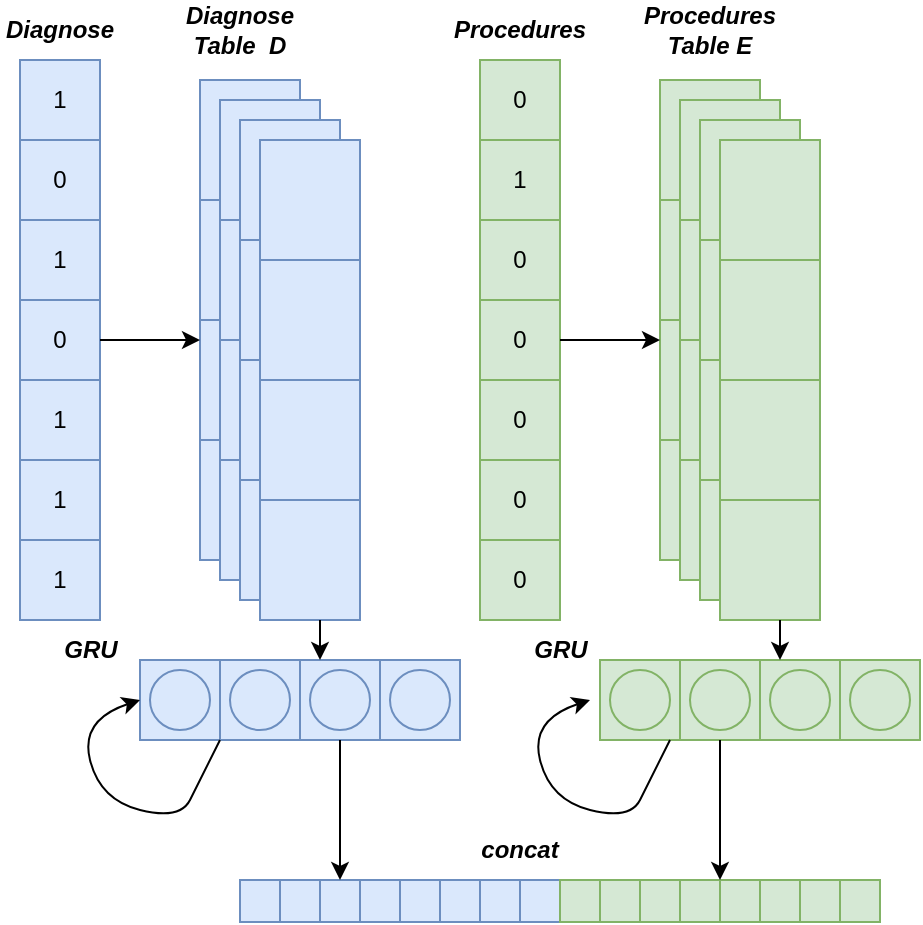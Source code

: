 <mxfile version="24.2.3" type="github">
  <diagram name="第 1 页" id="gp4PQZhUObpo9AlQJhpw">
    <mxGraphModel dx="1042" dy="569" grid="1" gridSize="10" guides="1" tooltips="1" connect="1" arrows="1" fold="1" page="1" pageScale="1" pageWidth="827" pageHeight="1169" math="0" shadow="0">
      <root>
        <mxCell id="0" />
        <mxCell id="1" parent="0" />
        <mxCell id="IUdLHwsvCXz0uE2oIekW-1" value="" style="rounded=0;whiteSpace=wrap;html=1;fillColor=#d5e8d4;strokeColor=#82b366;" vertex="1" parent="1">
          <mxGeometry x="350" y="120" width="50" height="60" as="geometry" />
        </mxCell>
        <mxCell id="IUdLHwsvCXz0uE2oIekW-2" value="" style="rounded=0;whiteSpace=wrap;html=1;fillColor=#d5e8d4;strokeColor=#82b366;" vertex="1" parent="1">
          <mxGeometry x="350" y="180" width="50" height="60" as="geometry" />
        </mxCell>
        <mxCell id="IUdLHwsvCXz0uE2oIekW-3" value="" style="rounded=0;whiteSpace=wrap;html=1;fillColor=#d5e8d4;strokeColor=#82b366;" vertex="1" parent="1">
          <mxGeometry x="350" y="240" width="50" height="60" as="geometry" />
        </mxCell>
        <mxCell id="IUdLHwsvCXz0uE2oIekW-4" value="" style="rounded=0;whiteSpace=wrap;html=1;fillColor=#d5e8d4;strokeColor=#82b366;" vertex="1" parent="1">
          <mxGeometry x="350" y="300" width="50" height="60" as="geometry" />
        </mxCell>
        <mxCell id="IUdLHwsvCXz0uE2oIekW-6" value="" style="rounded=0;whiteSpace=wrap;html=1;fillColor=#d5e8d4;strokeColor=#82b366;" vertex="1" parent="1">
          <mxGeometry x="360" y="130" width="50" height="60" as="geometry" />
        </mxCell>
        <mxCell id="IUdLHwsvCXz0uE2oIekW-7" value="" style="rounded=0;whiteSpace=wrap;html=1;fillColor=#d5e8d4;strokeColor=#82b366;" vertex="1" parent="1">
          <mxGeometry x="360" y="190" width="50" height="60" as="geometry" />
        </mxCell>
        <mxCell id="IUdLHwsvCXz0uE2oIekW-8" value="" style="rounded=0;whiteSpace=wrap;html=1;fillColor=#d5e8d4;strokeColor=#82b366;" vertex="1" parent="1">
          <mxGeometry x="360" y="250" width="50" height="60" as="geometry" />
        </mxCell>
        <mxCell id="IUdLHwsvCXz0uE2oIekW-9" value="" style="rounded=0;whiteSpace=wrap;html=1;fillColor=#d5e8d4;strokeColor=#82b366;" vertex="1" parent="1">
          <mxGeometry x="360" y="310" width="50" height="60" as="geometry" />
        </mxCell>
        <mxCell id="IUdLHwsvCXz0uE2oIekW-10" value="" style="rounded=0;whiteSpace=wrap;html=1;fillColor=#d5e8d4;strokeColor=#82b366;" vertex="1" parent="1">
          <mxGeometry x="370" y="140" width="50" height="60" as="geometry" />
        </mxCell>
        <mxCell id="IUdLHwsvCXz0uE2oIekW-11" value="" style="rounded=0;whiteSpace=wrap;html=1;fillColor=#d5e8d4;strokeColor=#82b366;" vertex="1" parent="1">
          <mxGeometry x="370" y="200" width="50" height="60" as="geometry" />
        </mxCell>
        <mxCell id="IUdLHwsvCXz0uE2oIekW-12" value="" style="rounded=0;whiteSpace=wrap;html=1;fillColor=#d5e8d4;strokeColor=#82b366;" vertex="1" parent="1">
          <mxGeometry x="370" y="260" width="50" height="60" as="geometry" />
        </mxCell>
        <mxCell id="IUdLHwsvCXz0uE2oIekW-13" value="" style="rounded=0;whiteSpace=wrap;html=1;fillColor=#d5e8d4;strokeColor=#82b366;" vertex="1" parent="1">
          <mxGeometry x="370" y="320" width="50" height="60" as="geometry" />
        </mxCell>
        <mxCell id="IUdLHwsvCXz0uE2oIekW-14" value="" style="rounded=0;whiteSpace=wrap;html=1;fillColor=#d5e8d4;strokeColor=#82b366;" vertex="1" parent="1">
          <mxGeometry x="380" y="150" width="50" height="60" as="geometry" />
        </mxCell>
        <mxCell id="IUdLHwsvCXz0uE2oIekW-15" value="" style="rounded=0;whiteSpace=wrap;html=1;fillColor=#d5e8d4;strokeColor=#82b366;" vertex="1" parent="1">
          <mxGeometry x="380" y="210" width="50" height="60" as="geometry" />
        </mxCell>
        <mxCell id="IUdLHwsvCXz0uE2oIekW-16" value="" style="rounded=0;whiteSpace=wrap;html=1;fillColor=#d5e8d4;strokeColor=#82b366;" vertex="1" parent="1">
          <mxGeometry x="380" y="270" width="50" height="60" as="geometry" />
        </mxCell>
        <mxCell id="IUdLHwsvCXz0uE2oIekW-17" value="" style="rounded=0;whiteSpace=wrap;html=1;fillColor=#d5e8d4;strokeColor=#82b366;" vertex="1" parent="1">
          <mxGeometry x="380" y="330" width="50" height="60" as="geometry" />
        </mxCell>
        <mxCell id="IUdLHwsvCXz0uE2oIekW-50" value="1" style="rounded=0;whiteSpace=wrap;html=1;fillColor=#dae8fc;strokeColor=#6c8ebf;" vertex="1" parent="1">
          <mxGeometry x="30" y="110" width="40" height="40" as="geometry" />
        </mxCell>
        <mxCell id="IUdLHwsvCXz0uE2oIekW-57" style="edgeStyle=orthogonalEdgeStyle;rounded=0;orthogonalLoop=1;jettySize=auto;html=1;fillColor=#dae8fc;strokeColor=#6c8ebf;" edge="1" parent="1" source="IUdLHwsvCXz0uE2oIekW-51" target="IUdLHwsvCXz0uE2oIekW-52">
          <mxGeometry relative="1" as="geometry" />
        </mxCell>
        <mxCell id="IUdLHwsvCXz0uE2oIekW-51" value="1" style="rounded=0;whiteSpace=wrap;html=1;fillColor=#dae8fc;strokeColor=#6c8ebf;" vertex="1" parent="1">
          <mxGeometry x="30" y="190" width="40" height="40" as="geometry" />
        </mxCell>
        <mxCell id="IUdLHwsvCXz0uE2oIekW-52" value="0" style="rounded=0;whiteSpace=wrap;html=1;fillColor=#dae8fc;strokeColor=#6c8ebf;" vertex="1" parent="1">
          <mxGeometry x="30" y="150" width="40" height="40" as="geometry" />
        </mxCell>
        <mxCell id="IUdLHwsvCXz0uE2oIekW-53" value="0" style="rounded=0;whiteSpace=wrap;html=1;fillColor=#dae8fc;strokeColor=#6c8ebf;" vertex="1" parent="1">
          <mxGeometry x="30" y="230" width="40" height="40" as="geometry" />
        </mxCell>
        <mxCell id="IUdLHwsvCXz0uE2oIekW-54" value="1" style="rounded=0;whiteSpace=wrap;html=1;fillColor=#dae8fc;strokeColor=#6c8ebf;" vertex="1" parent="1">
          <mxGeometry x="30" y="270" width="40" height="40" as="geometry" />
        </mxCell>
        <mxCell id="IUdLHwsvCXz0uE2oIekW-55" value="1" style="rounded=0;whiteSpace=wrap;html=1;fillColor=#dae8fc;strokeColor=#6c8ebf;" vertex="1" parent="1">
          <mxGeometry x="30" y="310" width="40" height="40" as="geometry" />
        </mxCell>
        <mxCell id="IUdLHwsvCXz0uE2oIekW-56" value="1" style="rounded=0;whiteSpace=wrap;html=1;fillColor=#dae8fc;strokeColor=#6c8ebf;" vertex="1" parent="1">
          <mxGeometry x="30" y="350" width="40" height="40" as="geometry" />
        </mxCell>
        <mxCell id="IUdLHwsvCXz0uE2oIekW-58" value="" style="rounded=0;whiteSpace=wrap;html=1;fillColor=#dae8fc;strokeColor=#6c8ebf;" vertex="1" parent="1">
          <mxGeometry x="120" y="120" width="50" height="60" as="geometry" />
        </mxCell>
        <mxCell id="IUdLHwsvCXz0uE2oIekW-59" value="" style="rounded=0;whiteSpace=wrap;html=1;fillColor=#dae8fc;strokeColor=#6c8ebf;" vertex="1" parent="1">
          <mxGeometry x="120" y="180" width="50" height="60" as="geometry" />
        </mxCell>
        <mxCell id="IUdLHwsvCXz0uE2oIekW-60" value="" style="rounded=0;whiteSpace=wrap;html=1;fillColor=#dae8fc;strokeColor=#6c8ebf;" vertex="1" parent="1">
          <mxGeometry x="120" y="240" width="50" height="60" as="geometry" />
        </mxCell>
        <mxCell id="IUdLHwsvCXz0uE2oIekW-61" value="" style="rounded=0;whiteSpace=wrap;html=1;fillColor=#dae8fc;strokeColor=#6c8ebf;" vertex="1" parent="1">
          <mxGeometry x="120" y="300" width="50" height="60" as="geometry" />
        </mxCell>
        <mxCell id="IUdLHwsvCXz0uE2oIekW-62" value="" style="rounded=0;whiteSpace=wrap;html=1;fillColor=#dae8fc;strokeColor=#6c8ebf;" vertex="1" parent="1">
          <mxGeometry x="130" y="130" width="50" height="60" as="geometry" />
        </mxCell>
        <mxCell id="IUdLHwsvCXz0uE2oIekW-63" value="" style="rounded=0;whiteSpace=wrap;html=1;fillColor=#dae8fc;strokeColor=#6c8ebf;" vertex="1" parent="1">
          <mxGeometry x="130" y="190" width="50" height="60" as="geometry" />
        </mxCell>
        <mxCell id="IUdLHwsvCXz0uE2oIekW-64" value="" style="rounded=0;whiteSpace=wrap;html=1;fillColor=#dae8fc;strokeColor=#6c8ebf;" vertex="1" parent="1">
          <mxGeometry x="130" y="250" width="50" height="60" as="geometry" />
        </mxCell>
        <mxCell id="IUdLHwsvCXz0uE2oIekW-65" value="" style="rounded=0;whiteSpace=wrap;html=1;fillColor=#dae8fc;strokeColor=#6c8ebf;" vertex="1" parent="1">
          <mxGeometry x="130" y="310" width="50" height="60" as="geometry" />
        </mxCell>
        <mxCell id="IUdLHwsvCXz0uE2oIekW-66" value="" style="rounded=0;whiteSpace=wrap;html=1;fillColor=#dae8fc;strokeColor=#6c8ebf;" vertex="1" parent="1">
          <mxGeometry x="140" y="140" width="50" height="60" as="geometry" />
        </mxCell>
        <mxCell id="IUdLHwsvCXz0uE2oIekW-67" value="" style="rounded=0;whiteSpace=wrap;html=1;fillColor=#dae8fc;strokeColor=#6c8ebf;" vertex="1" parent="1">
          <mxGeometry x="140" y="200" width="50" height="60" as="geometry" />
        </mxCell>
        <mxCell id="IUdLHwsvCXz0uE2oIekW-68" value="" style="rounded=0;whiteSpace=wrap;html=1;fillColor=#dae8fc;strokeColor=#6c8ebf;" vertex="1" parent="1">
          <mxGeometry x="140" y="260" width="50" height="60" as="geometry" />
        </mxCell>
        <mxCell id="IUdLHwsvCXz0uE2oIekW-69" value="" style="rounded=0;whiteSpace=wrap;html=1;fillColor=#dae8fc;strokeColor=#6c8ebf;" vertex="1" parent="1">
          <mxGeometry x="140" y="320" width="50" height="60" as="geometry" />
        </mxCell>
        <mxCell id="IUdLHwsvCXz0uE2oIekW-70" value="" style="rounded=0;whiteSpace=wrap;html=1;fillColor=#dae8fc;strokeColor=#6c8ebf;" vertex="1" parent="1">
          <mxGeometry x="150" y="150" width="50" height="60" as="geometry" />
        </mxCell>
        <mxCell id="IUdLHwsvCXz0uE2oIekW-71" value="" style="rounded=0;whiteSpace=wrap;html=1;fillColor=#dae8fc;strokeColor=#6c8ebf;" vertex="1" parent="1">
          <mxGeometry x="150" y="210" width="50" height="60" as="geometry" />
        </mxCell>
        <mxCell id="IUdLHwsvCXz0uE2oIekW-72" value="" style="rounded=0;whiteSpace=wrap;html=1;fillColor=#dae8fc;strokeColor=#6c8ebf;" vertex="1" parent="1">
          <mxGeometry x="150" y="270" width="50" height="60" as="geometry" />
        </mxCell>
        <mxCell id="IUdLHwsvCXz0uE2oIekW-73" value="" style="rounded=0;whiteSpace=wrap;html=1;fillColor=#dae8fc;strokeColor=#6c8ebf;" vertex="1" parent="1">
          <mxGeometry x="150" y="330" width="50" height="60" as="geometry" />
        </mxCell>
        <mxCell id="IUdLHwsvCXz0uE2oIekW-74" value="0" style="rounded=0;whiteSpace=wrap;html=1;fillColor=#d5e8d4;strokeColor=#82b366;" vertex="1" parent="1">
          <mxGeometry x="260" y="110" width="40" height="40" as="geometry" />
        </mxCell>
        <mxCell id="IUdLHwsvCXz0uE2oIekW-75" style="edgeStyle=orthogonalEdgeStyle;rounded=0;orthogonalLoop=1;jettySize=auto;html=1;fillColor=#d5e8d4;strokeColor=#82b366;" edge="1" parent="1" source="IUdLHwsvCXz0uE2oIekW-76" target="IUdLHwsvCXz0uE2oIekW-77">
          <mxGeometry relative="1" as="geometry" />
        </mxCell>
        <mxCell id="IUdLHwsvCXz0uE2oIekW-76" value="0" style="rounded=0;whiteSpace=wrap;html=1;fillColor=#d5e8d4;strokeColor=#82b366;" vertex="1" parent="1">
          <mxGeometry x="260" y="190" width="40" height="40" as="geometry" />
        </mxCell>
        <mxCell id="IUdLHwsvCXz0uE2oIekW-77" value="1" style="rounded=0;whiteSpace=wrap;html=1;fillColor=#d5e8d4;strokeColor=#82b366;" vertex="1" parent="1">
          <mxGeometry x="260" y="150" width="40" height="40" as="geometry" />
        </mxCell>
        <mxCell id="IUdLHwsvCXz0uE2oIekW-78" value="0" style="rounded=0;whiteSpace=wrap;html=1;fillColor=#d5e8d4;strokeColor=#82b366;" vertex="1" parent="1">
          <mxGeometry x="260" y="230" width="40" height="40" as="geometry" />
        </mxCell>
        <mxCell id="IUdLHwsvCXz0uE2oIekW-79" value="0" style="rounded=0;whiteSpace=wrap;html=1;fillColor=#d5e8d4;strokeColor=#82b366;" vertex="1" parent="1">
          <mxGeometry x="260" y="270" width="40" height="40" as="geometry" />
        </mxCell>
        <mxCell id="IUdLHwsvCXz0uE2oIekW-80" value="0" style="rounded=0;whiteSpace=wrap;html=1;fillColor=#d5e8d4;strokeColor=#82b366;" vertex="1" parent="1">
          <mxGeometry x="260" y="310" width="40" height="40" as="geometry" />
        </mxCell>
        <mxCell id="IUdLHwsvCXz0uE2oIekW-81" value="0" style="rounded=0;whiteSpace=wrap;html=1;fillColor=#d5e8d4;strokeColor=#82b366;" vertex="1" parent="1">
          <mxGeometry x="260" y="350" width="40" height="40" as="geometry" />
        </mxCell>
        <mxCell id="IUdLHwsvCXz0uE2oIekW-83" value="" style="endArrow=classic;html=1;rounded=0;entryX=-0.2;entryY=0;entryDx=0;entryDy=0;entryPerimeter=0;" edge="1" parent="1" target="IUdLHwsvCXz0uE2oIekW-64">
          <mxGeometry width="50" height="50" relative="1" as="geometry">
            <mxPoint x="70" y="250" as="sourcePoint" />
            <mxPoint x="110" y="250" as="targetPoint" />
          </mxGeometry>
        </mxCell>
        <mxCell id="IUdLHwsvCXz0uE2oIekW-84" value="" style="endArrow=classic;html=1;rounded=0;entryX=-0.2;entryY=0;entryDx=0;entryDy=0;entryPerimeter=0;" edge="1" parent="1">
          <mxGeometry width="50" height="50" relative="1" as="geometry">
            <mxPoint x="300" y="250" as="sourcePoint" />
            <mxPoint x="350" y="250" as="targetPoint" />
          </mxGeometry>
        </mxCell>
        <mxCell id="IUdLHwsvCXz0uE2oIekW-85" value="" style="whiteSpace=wrap;html=1;aspect=fixed;fillColor=#dae8fc;strokeColor=#6c8ebf;" vertex="1" parent="1">
          <mxGeometry x="90" y="410" width="40" height="40" as="geometry" />
        </mxCell>
        <mxCell id="IUdLHwsvCXz0uE2oIekW-87" value="" style="whiteSpace=wrap;html=1;aspect=fixed;fillColor=#dae8fc;strokeColor=#6c8ebf;" vertex="1" parent="1">
          <mxGeometry x="210" y="410" width="40" height="40" as="geometry" />
        </mxCell>
        <mxCell id="IUdLHwsvCXz0uE2oIekW-88" value="" style="whiteSpace=wrap;html=1;aspect=fixed;fillColor=#dae8fc;strokeColor=#6c8ebf;" vertex="1" parent="1">
          <mxGeometry x="130" y="410" width="40" height="40" as="geometry" />
        </mxCell>
        <mxCell id="IUdLHwsvCXz0uE2oIekW-89" value="" style="whiteSpace=wrap;html=1;aspect=fixed;fillColor=#dae8fc;strokeColor=#6c8ebf;" vertex="1" parent="1">
          <mxGeometry x="170" y="410" width="40" height="40" as="geometry" />
        </mxCell>
        <mxCell id="IUdLHwsvCXz0uE2oIekW-90" value="" style="whiteSpace=wrap;html=1;aspect=fixed;fillColor=#d5e8d4;strokeColor=#82b366;" vertex="1" parent="1">
          <mxGeometry x="320" y="410" width="40" height="40" as="geometry" />
        </mxCell>
        <mxCell id="IUdLHwsvCXz0uE2oIekW-91" value="" style="whiteSpace=wrap;html=1;aspect=fixed;fillColor=#d5e8d4;strokeColor=#82b366;" vertex="1" parent="1">
          <mxGeometry x="440" y="410" width="40" height="40" as="geometry" />
        </mxCell>
        <mxCell id="IUdLHwsvCXz0uE2oIekW-92" value="" style="whiteSpace=wrap;html=1;aspect=fixed;fillColor=#d5e8d4;strokeColor=#82b366;" vertex="1" parent="1">
          <mxGeometry x="360" y="410" width="40" height="40" as="geometry" />
        </mxCell>
        <mxCell id="IUdLHwsvCXz0uE2oIekW-93" value="" style="whiteSpace=wrap;html=1;aspect=fixed;fillColor=#d5e8d4;strokeColor=#82b366;" vertex="1" parent="1">
          <mxGeometry x="400" y="410" width="40" height="40" as="geometry" />
        </mxCell>
        <mxCell id="IUdLHwsvCXz0uE2oIekW-94" value="" style="ellipse;whiteSpace=wrap;html=1;aspect=fixed;fillColor=#dae8fc;strokeColor=#6c8ebf;" vertex="1" parent="1">
          <mxGeometry x="95" y="415" width="30" height="30" as="geometry" />
        </mxCell>
        <mxCell id="IUdLHwsvCXz0uE2oIekW-95" value="" style="ellipse;whiteSpace=wrap;html=1;aspect=fixed;fillColor=#d5e8d4;strokeColor=#82b366;" vertex="1" parent="1">
          <mxGeometry x="325" y="415" width="30" height="30" as="geometry" />
        </mxCell>
        <mxCell id="IUdLHwsvCXz0uE2oIekW-96" value="" style="ellipse;whiteSpace=wrap;html=1;aspect=fixed;fillColor=#dae8fc;strokeColor=#6c8ebf;" vertex="1" parent="1">
          <mxGeometry x="135" y="415" width="30" height="30" as="geometry" />
        </mxCell>
        <mxCell id="IUdLHwsvCXz0uE2oIekW-97" value="" style="ellipse;whiteSpace=wrap;html=1;aspect=fixed;fillColor=#dae8fc;strokeColor=#6c8ebf;" vertex="1" parent="1">
          <mxGeometry x="175" y="415" width="30" height="30" as="geometry" />
        </mxCell>
        <mxCell id="IUdLHwsvCXz0uE2oIekW-98" value="" style="ellipse;whiteSpace=wrap;html=1;aspect=fixed;fillColor=#dae8fc;strokeColor=#6c8ebf;" vertex="1" parent="1">
          <mxGeometry x="215" y="415" width="30" height="30" as="geometry" />
        </mxCell>
        <mxCell id="IUdLHwsvCXz0uE2oIekW-100" value="" style="ellipse;whiteSpace=wrap;html=1;aspect=fixed;fillColor=#d5e8d4;strokeColor=#82b366;" vertex="1" parent="1">
          <mxGeometry x="365" y="415" width="30" height="30" as="geometry" />
        </mxCell>
        <mxCell id="IUdLHwsvCXz0uE2oIekW-101" value="" style="ellipse;whiteSpace=wrap;html=1;aspect=fixed;fillColor=#d5e8d4;strokeColor=#82b366;" vertex="1" parent="1">
          <mxGeometry x="405" y="415" width="30" height="30" as="geometry" />
        </mxCell>
        <mxCell id="IUdLHwsvCXz0uE2oIekW-102" value="" style="ellipse;whiteSpace=wrap;html=1;aspect=fixed;fillColor=#d5e8d4;strokeColor=#82b366;" vertex="1" parent="1">
          <mxGeometry x="445" y="415" width="30" height="30" as="geometry" />
        </mxCell>
        <mxCell id="IUdLHwsvCXz0uE2oIekW-104" value="&lt;b&gt;&lt;i&gt;GRU&lt;/i&gt;&lt;/b&gt;" style="text;html=1;align=center;verticalAlign=middle;resizable=0;points=[];autosize=1;strokeColor=none;fillColor=none;" vertex="1" parent="1">
          <mxGeometry x="40" y="390" width="50" height="30" as="geometry" />
        </mxCell>
        <mxCell id="IUdLHwsvCXz0uE2oIekW-105" value="&lt;b&gt;&lt;i&gt;GRU&lt;/i&gt;&lt;/b&gt;" style="text;html=1;align=center;verticalAlign=middle;resizable=0;points=[];autosize=1;strokeColor=none;fillColor=none;" vertex="1" parent="1">
          <mxGeometry x="275" y="390" width="50" height="30" as="geometry" />
        </mxCell>
        <mxCell id="IUdLHwsvCXz0uE2oIekW-106" value="" style="endArrow=classic;html=1;rounded=0;entryX=0.25;entryY=0;entryDx=0;entryDy=0;" edge="1" parent="1" target="IUdLHwsvCXz0uE2oIekW-89">
          <mxGeometry width="50" height="50" relative="1" as="geometry">
            <mxPoint x="180" y="390" as="sourcePoint" />
            <mxPoint x="230" y="340" as="targetPoint" />
          </mxGeometry>
        </mxCell>
        <mxCell id="IUdLHwsvCXz0uE2oIekW-107" value="" style="endArrow=classic;html=1;rounded=0;entryX=0.25;entryY=0;entryDx=0;entryDy=0;" edge="1" parent="1" target="IUdLHwsvCXz0uE2oIekW-93">
          <mxGeometry width="50" height="50" relative="1" as="geometry">
            <mxPoint x="410" y="390" as="sourcePoint" />
            <mxPoint x="460" y="340" as="targetPoint" />
          </mxGeometry>
        </mxCell>
        <mxCell id="IUdLHwsvCXz0uE2oIekW-108" value="" style="whiteSpace=wrap;html=1;aspect=fixed;fillColor=#dae8fc;strokeColor=#6c8ebf;" vertex="1" parent="1">
          <mxGeometry x="160" y="520" width="20" height="21" as="geometry" />
        </mxCell>
        <mxCell id="IUdLHwsvCXz0uE2oIekW-109" value="" style="whiteSpace=wrap;html=1;aspect=fixed;fillColor=#dae8fc;strokeColor=#6c8ebf;" vertex="1" parent="1">
          <mxGeometry x="220" y="520" width="20" height="21" as="geometry" />
        </mxCell>
        <mxCell id="IUdLHwsvCXz0uE2oIekW-110" value="" style="whiteSpace=wrap;html=1;aspect=fixed;fillColor=#dae8fc;strokeColor=#6c8ebf;" vertex="1" parent="1">
          <mxGeometry x="280" y="520" width="20" height="21" as="geometry" />
        </mxCell>
        <mxCell id="IUdLHwsvCXz0uE2oIekW-111" value="" style="whiteSpace=wrap;html=1;aspect=fixed;fillColor=#dae8fc;strokeColor=#6c8ebf;" vertex="1" parent="1">
          <mxGeometry x="240" y="520" width="20" height="21" as="geometry" />
        </mxCell>
        <mxCell id="IUdLHwsvCXz0uE2oIekW-112" value="" style="whiteSpace=wrap;html=1;aspect=fixed;fillColor=#dae8fc;strokeColor=#6c8ebf;" vertex="1" parent="1">
          <mxGeometry x="260" y="520" width="20" height="21" as="geometry" />
        </mxCell>
        <mxCell id="IUdLHwsvCXz0uE2oIekW-113" value="" style="whiteSpace=wrap;html=1;aspect=fixed;fillColor=#d5e8d4;strokeColor=#82b366;" vertex="1" parent="1">
          <mxGeometry x="300" y="520" width="20" height="21" as="geometry" />
        </mxCell>
        <mxCell id="IUdLHwsvCXz0uE2oIekW-114" value="" style="whiteSpace=wrap;html=1;aspect=fixed;fillColor=#d5e8d4;strokeColor=#82b366;" vertex="1" parent="1">
          <mxGeometry x="320" y="520" width="20" height="21" as="geometry" />
        </mxCell>
        <mxCell id="IUdLHwsvCXz0uE2oIekW-118" value="" style="whiteSpace=wrap;html=1;aspect=fixed;fillColor=#dae8fc;strokeColor=#6c8ebf;" vertex="1" parent="1">
          <mxGeometry x="180" y="520" width="20" height="21" as="geometry" />
        </mxCell>
        <mxCell id="IUdLHwsvCXz0uE2oIekW-119" value="" style="whiteSpace=wrap;html=1;aspect=fixed;fillColor=#dae8fc;strokeColor=#6c8ebf;" vertex="1" parent="1">
          <mxGeometry x="200" y="520" width="20" height="21" as="geometry" />
        </mxCell>
        <mxCell id="IUdLHwsvCXz0uE2oIekW-122" value="" style="whiteSpace=wrap;html=1;aspect=fixed;fillColor=#d5e8d4;strokeColor=#82b366;" vertex="1" parent="1">
          <mxGeometry x="400" y="520" width="20" height="21" as="geometry" />
        </mxCell>
        <mxCell id="IUdLHwsvCXz0uE2oIekW-123" value="" style="whiteSpace=wrap;html=1;aspect=fixed;fillColor=#dae8fc;strokeColor=#6c8ebf;" vertex="1" parent="1">
          <mxGeometry x="140" y="520" width="20" height="21" as="geometry" />
        </mxCell>
        <mxCell id="IUdLHwsvCXz0uE2oIekW-124" value="" style="whiteSpace=wrap;html=1;aspect=fixed;fillColor=#d5e8d4;strokeColor=#82b366;" vertex="1" parent="1">
          <mxGeometry x="380" y="520" width="20" height="21" as="geometry" />
        </mxCell>
        <mxCell id="IUdLHwsvCXz0uE2oIekW-125" value="" style="whiteSpace=wrap;html=1;aspect=fixed;fillColor=#d5e8d4;strokeColor=#82b366;" vertex="1" parent="1">
          <mxGeometry x="360" y="520" width="20" height="21" as="geometry" />
        </mxCell>
        <mxCell id="IUdLHwsvCXz0uE2oIekW-126" value="" style="whiteSpace=wrap;html=1;aspect=fixed;fillColor=#d5e8d4;strokeColor=#82b366;" vertex="1" parent="1">
          <mxGeometry x="340" y="520" width="20" height="21" as="geometry" />
        </mxCell>
        <mxCell id="IUdLHwsvCXz0uE2oIekW-131" value="" style="curved=1;endArrow=classic;html=1;rounded=0;exitX=1;exitY=1;exitDx=0;exitDy=0;" edge="1" parent="1" source="IUdLHwsvCXz0uE2oIekW-85">
          <mxGeometry width="50" height="50" relative="1" as="geometry">
            <mxPoint x="160" y="470" as="sourcePoint" />
            <mxPoint x="90" y="430" as="targetPoint" />
            <Array as="points">
              <mxPoint x="120" y="470" />
              <mxPoint x="110" y="490" />
              <mxPoint x="70" y="480" />
              <mxPoint x="60" y="440" />
            </Array>
          </mxGeometry>
        </mxCell>
        <mxCell id="IUdLHwsvCXz0uE2oIekW-132" value="" style="curved=1;endArrow=classic;html=1;rounded=0;exitX=1;exitY=1;exitDx=0;exitDy=0;" edge="1" parent="1">
          <mxGeometry width="50" height="50" relative="1" as="geometry">
            <mxPoint x="355" y="450" as="sourcePoint" />
            <mxPoint x="315" y="430" as="targetPoint" />
            <Array as="points">
              <mxPoint x="345" y="470" />
              <mxPoint x="335" y="490" />
              <mxPoint x="295" y="480" />
              <mxPoint x="285" y="440" />
            </Array>
          </mxGeometry>
        </mxCell>
        <mxCell id="IUdLHwsvCXz0uE2oIekW-134" value="" style="endArrow=classic;html=1;rounded=0;entryX=0.5;entryY=0;entryDx=0;entryDy=0;" edge="1" parent="1" target="IUdLHwsvCXz0uE2oIekW-118">
          <mxGeometry width="50" height="50" relative="1" as="geometry">
            <mxPoint x="190" y="450" as="sourcePoint" />
            <mxPoint x="240" y="400" as="targetPoint" />
          </mxGeometry>
        </mxCell>
        <mxCell id="IUdLHwsvCXz0uE2oIekW-135" value="" style="endArrow=classic;html=1;rounded=0;entryX=1;entryY=0;entryDx=0;entryDy=0;" edge="1" parent="1" target="IUdLHwsvCXz0uE2oIekW-125">
          <mxGeometry width="50" height="50" relative="1" as="geometry">
            <mxPoint x="380" y="450" as="sourcePoint" />
            <mxPoint x="430" y="400" as="targetPoint" />
          </mxGeometry>
        </mxCell>
        <mxCell id="IUdLHwsvCXz0uE2oIekW-136" value="" style="whiteSpace=wrap;html=1;aspect=fixed;fillColor=#d5e8d4;strokeColor=#82b366;" vertex="1" parent="1">
          <mxGeometry x="420" y="520" width="20" height="21" as="geometry" />
        </mxCell>
        <mxCell id="IUdLHwsvCXz0uE2oIekW-137" value="&lt;b&gt;&lt;i&gt;concat&lt;/i&gt;&lt;/b&gt;" style="text;html=1;align=center;verticalAlign=middle;whiteSpace=wrap;rounded=0;" vertex="1" parent="1">
          <mxGeometry x="250" y="490" width="60" height="30" as="geometry" />
        </mxCell>
        <mxCell id="IUdLHwsvCXz0uE2oIekW-141" value="" style="whiteSpace=wrap;html=1;aspect=fixed;fillColor=#d5e8d4;strokeColor=#82b366;" vertex="1" parent="1">
          <mxGeometry x="440" y="520" width="20" height="21" as="geometry" />
        </mxCell>
        <mxCell id="IUdLHwsvCXz0uE2oIekW-142" value="&lt;b&gt;&lt;i&gt;Diagnose&lt;/i&gt;&lt;/b&gt;" style="text;html=1;align=center;verticalAlign=middle;whiteSpace=wrap;rounded=0;" vertex="1" parent="1">
          <mxGeometry x="20" y="80" width="60" height="30" as="geometry" />
        </mxCell>
        <mxCell id="IUdLHwsvCXz0uE2oIekW-143" value="&lt;b&gt;&lt;i&gt;Procedures&lt;/i&gt;&lt;/b&gt;" style="text;html=1;align=center;verticalAlign=middle;whiteSpace=wrap;rounded=0;" vertex="1" parent="1">
          <mxGeometry x="250" y="80" width="60" height="30" as="geometry" />
        </mxCell>
        <mxCell id="IUdLHwsvCXz0uE2oIekW-144" value="&lt;b&gt;&lt;i&gt;Diagnose Table&amp;nbsp; D&lt;/i&gt;&lt;/b&gt;" style="text;html=1;align=center;verticalAlign=middle;whiteSpace=wrap;rounded=0;" vertex="1" parent="1">
          <mxGeometry x="110" y="80" width="60" height="30" as="geometry" />
        </mxCell>
        <mxCell id="IUdLHwsvCXz0uE2oIekW-145" value="&lt;b&gt;&lt;i&gt;Procedures&lt;/i&gt;&lt;/b&gt;&lt;div&gt;&lt;b&gt;&lt;i&gt;Table E&lt;/i&gt;&lt;/b&gt;&lt;/div&gt;" style="text;html=1;align=center;verticalAlign=middle;whiteSpace=wrap;rounded=0;" vertex="1" parent="1">
          <mxGeometry x="345" y="80" width="60" height="30" as="geometry" />
        </mxCell>
      </root>
    </mxGraphModel>
  </diagram>
</mxfile>
